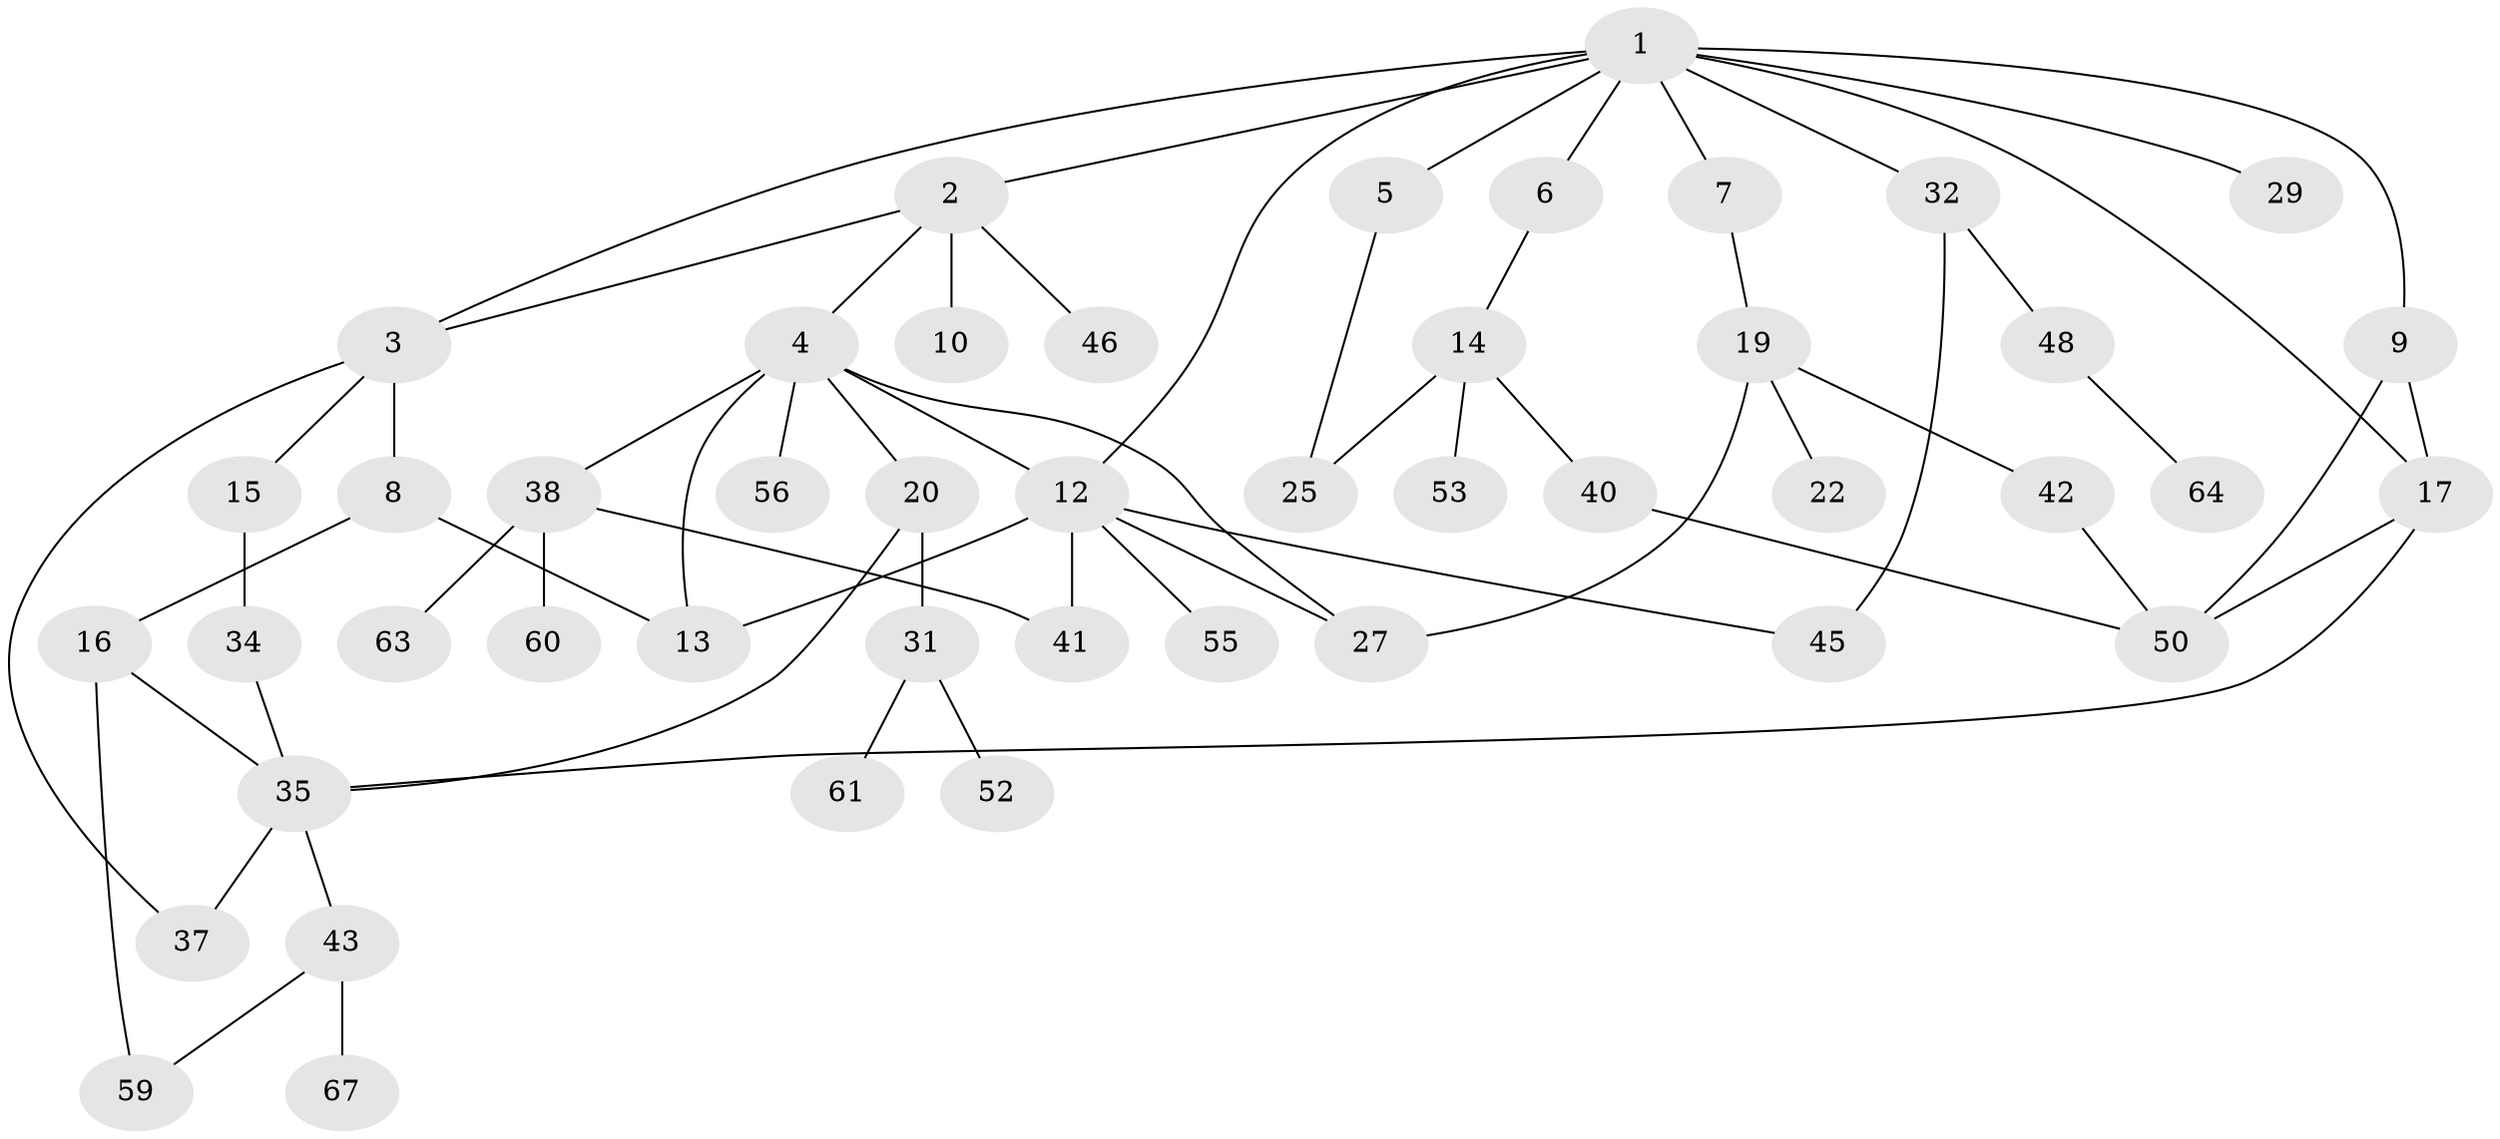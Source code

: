 // original degree distribution, {8: 0.02857142857142857, 6: 0.02857142857142857, 3: 0.2, 2: 0.2857142857142857, 1: 0.3, 4: 0.14285714285714285, 5: 0.014285714285714285}
// Generated by graph-tools (version 1.1) at 2025/41/03/06/25 10:41:30]
// undirected, 46 vertices, 63 edges
graph export_dot {
graph [start="1"]
  node [color=gray90,style=filled];
  1 [super="+21"];
  2 [super="+36"];
  3 [super="+68"];
  4 [super="+24"];
  5 [super="+23"];
  6 [super="+11"];
  7;
  8 [super="+28"];
  9 [super="+18"];
  10;
  12 [super="+26"];
  13;
  14 [super="+33"];
  15 [super="+49"];
  16;
  17;
  19 [super="+30"];
  20;
  22;
  25;
  27;
  29;
  31 [super="+47"];
  32 [super="+57"];
  34;
  35 [super="+58"];
  37 [super="+39"];
  38 [super="+44"];
  40 [super="+69"];
  41 [super="+70"];
  42;
  43 [super="+54"];
  45;
  46;
  48 [super="+62"];
  50 [super="+51"];
  52;
  53;
  55;
  56 [super="+66"];
  59 [super="+65"];
  60;
  61;
  63;
  64;
  67;
  1 -- 2;
  1 -- 5;
  1 -- 6;
  1 -- 7;
  1 -- 9;
  1 -- 12;
  1 -- 32;
  1 -- 3;
  1 -- 29;
  1 -- 17;
  2 -- 3;
  2 -- 4;
  2 -- 10;
  2 -- 46;
  3 -- 8 [weight=2];
  3 -- 15;
  3 -- 37;
  4 -- 13;
  4 -- 20;
  4 -- 38;
  4 -- 56;
  4 -- 27;
  4 -- 12;
  5 -- 25;
  6 -- 14;
  7 -- 19;
  8 -- 16;
  8 -- 13;
  9 -- 17;
  9 -- 50;
  12 -- 45;
  12 -- 55;
  12 -- 41;
  12 -- 27;
  12 -- 13;
  14 -- 40;
  14 -- 25;
  14 -- 53;
  15 -- 34;
  16 -- 59;
  16 -- 35;
  17 -- 50;
  17 -- 35;
  19 -- 22;
  19 -- 27;
  19 -- 42;
  20 -- 31;
  20 -- 35;
  31 -- 52;
  31 -- 61;
  32 -- 48;
  32 -- 45;
  34 -- 35;
  35 -- 37;
  35 -- 43;
  38 -- 60;
  38 -- 41;
  38 -- 63;
  40 -- 50;
  42 -- 50;
  43 -- 59;
  43 -- 67;
  48 -- 64;
}

